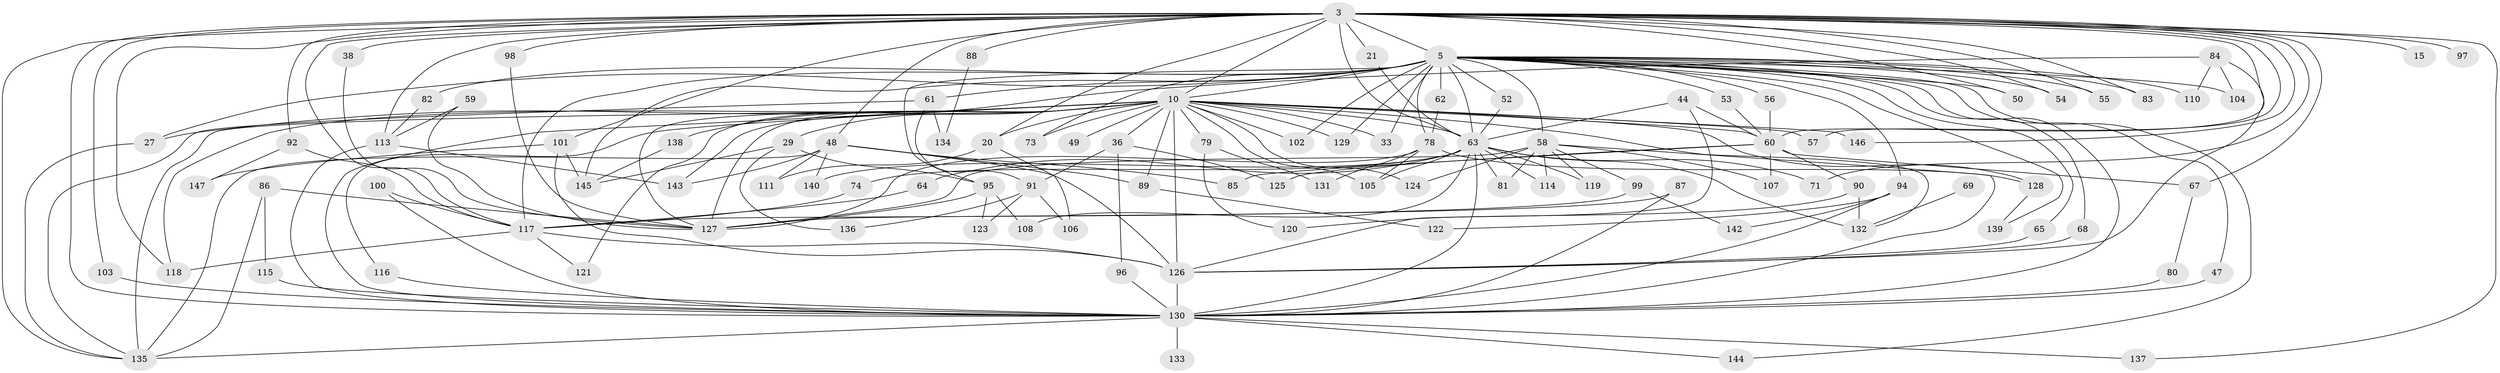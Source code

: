 // original degree distribution, {30: 0.006802721088435374, 19: 0.006802721088435374, 24: 0.006802721088435374, 32: 0.006802721088435374, 29: 0.013605442176870748, 17: 0.006802721088435374, 25: 0.006802721088435374, 18: 0.006802721088435374, 15: 0.006802721088435374, 3: 0.17687074829931973, 11: 0.006802721088435374, 8: 0.013605442176870748, 2: 0.5578231292517006, 4: 0.08163265306122448, 6: 0.047619047619047616, 9: 0.006802721088435374, 5: 0.034013605442176874, 7: 0.006802721088435374}
// Generated by graph-tools (version 1.1) at 2025/47/03/04/25 21:47:50]
// undirected, 102 vertices, 205 edges
graph export_dot {
graph [start="1"]
  node [color=gray90,style=filled];
  3 [super="+1"];
  5 [super="+4"];
  10 [super="+7"];
  15;
  20;
  21;
  27 [super="+25"];
  29;
  33;
  36;
  38;
  44 [super="+24"];
  47;
  48 [super="+41"];
  49;
  50;
  52;
  53;
  54;
  55;
  56;
  57;
  58 [super="+39+16"];
  59;
  60 [super="+13"];
  61;
  62 [super="+51"];
  63 [super="+14+9"];
  64;
  65;
  67 [super="+26"];
  68;
  69;
  71;
  73;
  74;
  78 [super="+46"];
  79;
  80;
  81;
  82;
  83 [super="+31"];
  84;
  85;
  86;
  87;
  88;
  89;
  90;
  91;
  92;
  94;
  95 [super="+18"];
  96;
  97;
  98;
  99;
  100;
  101 [super="+34"];
  102;
  103;
  104;
  105 [super="+72"];
  106;
  107;
  108;
  110;
  111;
  113 [super="+19"];
  114;
  115;
  116;
  117 [super="+66+42+77"];
  118 [super="+32"];
  119;
  120;
  121;
  122;
  123;
  124;
  125;
  126 [super="+112"];
  127 [super="+35"];
  128;
  129;
  130 [super="+11+8+45"];
  131;
  132 [super="+37"];
  133;
  134;
  135 [super="+109"];
  136;
  137;
  138;
  139;
  140;
  142;
  143 [super="+43"];
  144;
  145 [super="+30+141"];
  146;
  147;
  3 -- 5 [weight=4];
  3 -- 10 [weight=4];
  3 -- 15 [weight=2];
  3 -- 20;
  3 -- 50;
  3 -- 55;
  3 -- 67 [weight=2];
  3 -- 71;
  3 -- 83 [weight=2];
  3 -- 88 [weight=2];
  3 -- 92;
  3 -- 97 [weight=2];
  3 -- 103;
  3 -- 113 [weight=2];
  3 -- 137;
  3 -- 146;
  3 -- 21;
  3 -- 98;
  3 -- 38;
  3 -- 48 [weight=2];
  3 -- 54;
  3 -- 57;
  3 -- 60 [weight=2];
  3 -- 118;
  3 -- 117;
  3 -- 130 [weight=5];
  3 -- 63 [weight=5];
  3 -- 101;
  3 -- 135;
  5 -- 10 [weight=4];
  5 -- 47;
  5 -- 52;
  5 -- 54;
  5 -- 55;
  5 -- 56;
  5 -- 58 [weight=2];
  5 -- 82;
  5 -- 95 [weight=2];
  5 -- 117 [weight=6];
  5 -- 130 [weight=6];
  5 -- 139;
  5 -- 144;
  5 -- 83;
  5 -- 129;
  5 -- 65;
  5 -- 68;
  5 -- 73;
  5 -- 78 [weight=2];
  5 -- 145 [weight=3];
  5 -- 27;
  5 -- 94;
  5 -- 33;
  5 -- 102;
  5 -- 104;
  5 -- 110;
  5 -- 50;
  5 -- 53;
  5 -- 61;
  5 -- 62 [weight=2];
  5 -- 63 [weight=5];
  10 -- 20;
  10 -- 27 [weight=2];
  10 -- 29;
  10 -- 33;
  10 -- 49 [weight=2];
  10 -- 73;
  10 -- 79 [weight=2];
  10 -- 89;
  10 -- 118 [weight=2];
  10 -- 127 [weight=4];
  10 -- 128;
  10 -- 129;
  10 -- 138;
  10 -- 146;
  10 -- 57;
  10 -- 36;
  10 -- 102;
  10 -- 116;
  10 -- 121;
  10 -- 124;
  10 -- 126 [weight=2];
  10 -- 132;
  10 -- 60;
  10 -- 130 [weight=5];
  10 -- 63 [weight=4];
  10 -- 143;
  10 -- 105;
  10 -- 135;
  20 -- 106;
  20 -- 111;
  21 -- 63;
  27 -- 135;
  29 -- 136;
  29 -- 95;
  29 -- 145;
  36 -- 91;
  36 -- 96;
  36 -- 125;
  38 -- 127;
  44 -- 60;
  44 -- 63;
  44 -- 126;
  47 -- 130;
  48 -- 89;
  48 -- 111;
  48 -- 135;
  48 -- 140;
  48 -- 85;
  48 -- 143;
  48 -- 126;
  52 -- 63;
  53 -- 60;
  56 -- 60;
  58 -- 99;
  58 -- 124;
  58 -- 81;
  58 -- 119;
  58 -- 107;
  58 -- 114;
  58 -- 127;
  58 -- 130;
  59 -- 113;
  59 -- 127;
  60 -- 85;
  60 -- 90;
  60 -- 125;
  60 -- 67;
  60 -- 107;
  61 -- 91;
  61 -- 134;
  61 -- 135;
  62 -- 78;
  63 -- 64;
  63 -- 130 [weight=4];
  63 -- 132 [weight=2];
  63 -- 71;
  63 -- 74;
  63 -- 140;
  63 -- 81;
  63 -- 105;
  63 -- 108;
  63 -- 114;
  63 -- 119;
  64 -- 117;
  65 -- 126;
  67 -- 80;
  68 -- 126;
  69 -- 132;
  74 -- 117;
  78 -- 128;
  78 -- 131;
  78 -- 127;
  78 -- 105;
  79 -- 120;
  79 -- 131;
  80 -- 130;
  82 -- 113;
  84 -- 104;
  84 -- 110;
  84 -- 127;
  84 -- 126;
  86 -- 115;
  86 -- 127;
  86 -- 135;
  87 -- 127;
  87 -- 130;
  88 -- 134;
  89 -- 122;
  90 -- 120;
  90 -- 132;
  91 -- 106;
  91 -- 123;
  91 -- 136;
  92 -- 147;
  92 -- 117;
  94 -- 122;
  94 -- 142;
  94 -- 130;
  95 -- 108;
  95 -- 123;
  95 -- 127;
  96 -- 130;
  98 -- 127;
  99 -- 142;
  99 -- 117;
  100 -- 117;
  100 -- 130;
  101 -- 147;
  101 -- 145;
  101 -- 126;
  103 -- 130;
  113 -- 143;
  113 -- 130;
  115 -- 130;
  116 -- 130;
  117 -- 121;
  117 -- 126;
  117 -- 118;
  126 -- 130;
  128 -- 139;
  130 -- 133 [weight=2];
  130 -- 137;
  130 -- 144;
  130 -- 135;
  138 -- 145;
}
